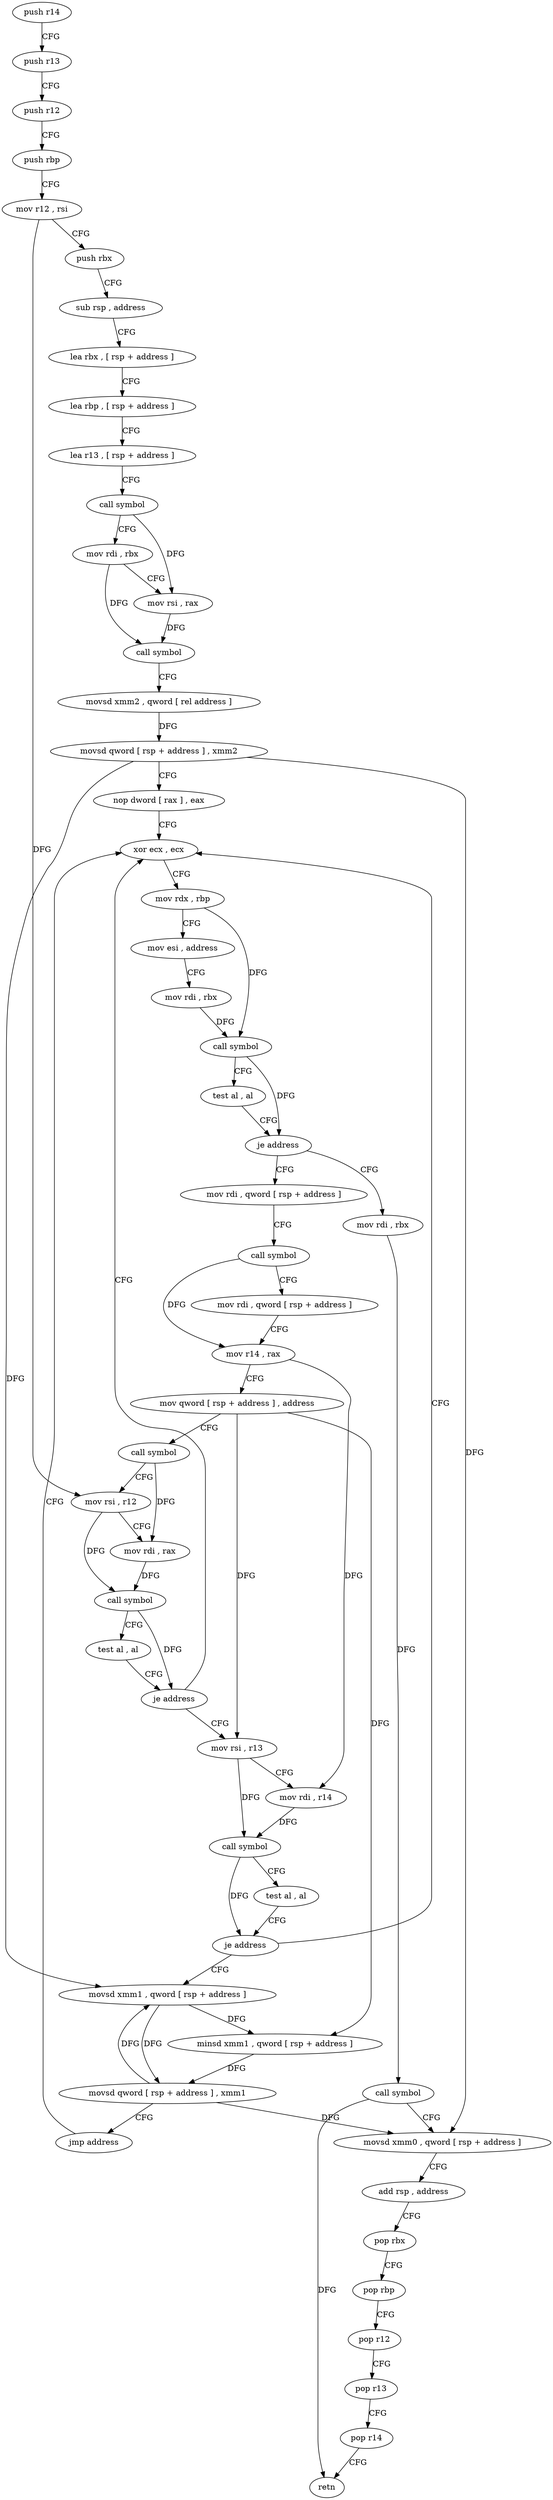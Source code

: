 digraph "func" {
"153184" [label = "push r14" ]
"153186" [label = "push r13" ]
"153188" [label = "push r12" ]
"153190" [label = "push rbp" ]
"153191" [label = "mov r12 , rsi" ]
"153194" [label = "push rbx" ]
"153195" [label = "sub rsp , address" ]
"153199" [label = "lea rbx , [ rsp + address ]" ]
"153204" [label = "lea rbp , [ rsp + address ]" ]
"153209" [label = "lea r13 , [ rsp + address ]" ]
"153214" [label = "call symbol" ]
"153219" [label = "mov rdi , rbx" ]
"153222" [label = "mov rsi , rax" ]
"153225" [label = "call symbol" ]
"153230" [label = "movsd xmm2 , qword [ rel address ]" ]
"153238" [label = "movsd qword [ rsp + address ] , xmm2" ]
"153244" [label = "nop dword [ rax ] , eax" ]
"153248" [label = "xor ecx , ecx" ]
"153360" [label = "mov rdi , rbx" ]
"153363" [label = "call symbol" ]
"153368" [label = "movsd xmm0 , qword [ rsp + address ]" ]
"153374" [label = "add rsp , address" ]
"153378" [label = "pop rbx" ]
"153379" [label = "pop rbp" ]
"153380" [label = "pop r12" ]
"153382" [label = "pop r13" ]
"153384" [label = "pop r14" ]
"153386" [label = "retn" ]
"153270" [label = "mov rdi , qword [ rsp + address ]" ]
"153275" [label = "call symbol" ]
"153280" [label = "mov rdi , qword [ rsp + address ]" ]
"153285" [label = "mov r14 , rax" ]
"153288" [label = "mov qword [ rsp + address ] , address" ]
"153297" [label = "call symbol" ]
"153302" [label = "mov rsi , r12" ]
"153305" [label = "mov rdi , rax" ]
"153308" [label = "call symbol" ]
"153313" [label = "test al , al" ]
"153315" [label = "je address" ]
"153317" [label = "mov rsi , r13" ]
"153250" [label = "mov rdx , rbp" ]
"153253" [label = "mov esi , address" ]
"153258" [label = "mov rdi , rbx" ]
"153261" [label = "call symbol" ]
"153266" [label = "test al , al" ]
"153268" [label = "je address" ]
"153320" [label = "mov rdi , r14" ]
"153323" [label = "call symbol" ]
"153328" [label = "test al , al" ]
"153330" [label = "je address" ]
"153332" [label = "movsd xmm1 , qword [ rsp + address ]" ]
"153338" [label = "minsd xmm1 , qword [ rsp + address ]" ]
"153344" [label = "movsd qword [ rsp + address ] , xmm1" ]
"153350" [label = "jmp address" ]
"153184" -> "153186" [ label = "CFG" ]
"153186" -> "153188" [ label = "CFG" ]
"153188" -> "153190" [ label = "CFG" ]
"153190" -> "153191" [ label = "CFG" ]
"153191" -> "153194" [ label = "CFG" ]
"153191" -> "153302" [ label = "DFG" ]
"153194" -> "153195" [ label = "CFG" ]
"153195" -> "153199" [ label = "CFG" ]
"153199" -> "153204" [ label = "CFG" ]
"153204" -> "153209" [ label = "CFG" ]
"153209" -> "153214" [ label = "CFG" ]
"153214" -> "153219" [ label = "CFG" ]
"153214" -> "153222" [ label = "DFG" ]
"153219" -> "153222" [ label = "CFG" ]
"153219" -> "153225" [ label = "DFG" ]
"153222" -> "153225" [ label = "DFG" ]
"153225" -> "153230" [ label = "CFG" ]
"153230" -> "153238" [ label = "DFG" ]
"153238" -> "153244" [ label = "CFG" ]
"153238" -> "153368" [ label = "DFG" ]
"153238" -> "153332" [ label = "DFG" ]
"153244" -> "153248" [ label = "CFG" ]
"153248" -> "153250" [ label = "CFG" ]
"153360" -> "153363" [ label = "DFG" ]
"153363" -> "153368" [ label = "CFG" ]
"153363" -> "153386" [ label = "DFG" ]
"153368" -> "153374" [ label = "CFG" ]
"153374" -> "153378" [ label = "CFG" ]
"153378" -> "153379" [ label = "CFG" ]
"153379" -> "153380" [ label = "CFG" ]
"153380" -> "153382" [ label = "CFG" ]
"153382" -> "153384" [ label = "CFG" ]
"153384" -> "153386" [ label = "CFG" ]
"153270" -> "153275" [ label = "CFG" ]
"153275" -> "153280" [ label = "CFG" ]
"153275" -> "153285" [ label = "DFG" ]
"153280" -> "153285" [ label = "CFG" ]
"153285" -> "153288" [ label = "CFG" ]
"153285" -> "153320" [ label = "DFG" ]
"153288" -> "153297" [ label = "CFG" ]
"153288" -> "153338" [ label = "DFG" ]
"153288" -> "153317" [ label = "DFG" ]
"153297" -> "153302" [ label = "CFG" ]
"153297" -> "153305" [ label = "DFG" ]
"153302" -> "153305" [ label = "CFG" ]
"153302" -> "153308" [ label = "DFG" ]
"153305" -> "153308" [ label = "DFG" ]
"153308" -> "153313" [ label = "CFG" ]
"153308" -> "153315" [ label = "DFG" ]
"153313" -> "153315" [ label = "CFG" ]
"153315" -> "153248" [ label = "CFG" ]
"153315" -> "153317" [ label = "CFG" ]
"153317" -> "153320" [ label = "CFG" ]
"153317" -> "153323" [ label = "DFG" ]
"153250" -> "153253" [ label = "CFG" ]
"153250" -> "153261" [ label = "DFG" ]
"153253" -> "153258" [ label = "CFG" ]
"153258" -> "153261" [ label = "DFG" ]
"153261" -> "153266" [ label = "CFG" ]
"153261" -> "153268" [ label = "DFG" ]
"153266" -> "153268" [ label = "CFG" ]
"153268" -> "153360" [ label = "CFG" ]
"153268" -> "153270" [ label = "CFG" ]
"153320" -> "153323" [ label = "DFG" ]
"153323" -> "153328" [ label = "CFG" ]
"153323" -> "153330" [ label = "DFG" ]
"153328" -> "153330" [ label = "CFG" ]
"153330" -> "153248" [ label = "CFG" ]
"153330" -> "153332" [ label = "CFG" ]
"153332" -> "153338" [ label = "DFG" ]
"153332" -> "153344" [ label = "DFG" ]
"153338" -> "153344" [ label = "DFG" ]
"153344" -> "153350" [ label = "CFG" ]
"153344" -> "153368" [ label = "DFG" ]
"153344" -> "153332" [ label = "DFG" ]
"153350" -> "153248" [ label = "CFG" ]
}
